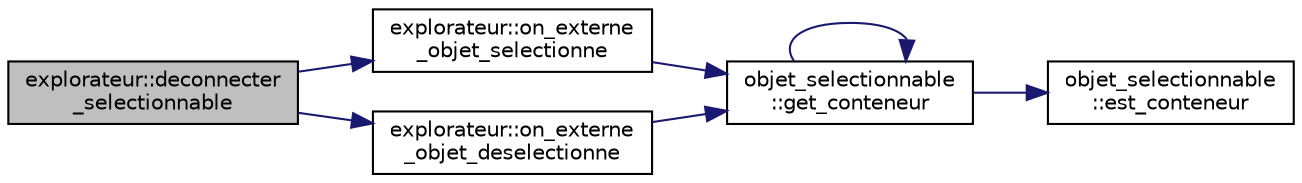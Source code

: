 digraph "explorateur::deconnecter_selectionnable"
{
  edge [fontname="Helvetica",fontsize="10",labelfontname="Helvetica",labelfontsize="10"];
  node [fontname="Helvetica",fontsize="10",shape=record];
  rankdir="LR";
  Node592 [label="explorateur::deconnecter\l_selectionnable",height=0.2,width=0.4,color="black", fillcolor="grey75", style="filled", fontcolor="black"];
  Node592 -> Node593 [color="midnightblue",fontsize="10",style="solid",fontname="Helvetica"];
  Node593 [label="explorateur::on_externe\l_objet_selectionne",height=0.2,width=0.4,color="black", fillcolor="white", style="filled",URL="$classexplorateur.html#a0fce137b4ac1ce06dcb7bc9f6a561882"];
  Node593 -> Node594 [color="midnightblue",fontsize="10",style="solid",fontname="Helvetica"];
  Node594 [label="objet_selectionnable\l::get_conteneur",height=0.2,width=0.4,color="black", fillcolor="white", style="filled",URL="$classobjet__selectionnable.html#ab809d020155b7fec48ff3adbe15c9b65"];
  Node594 -> Node595 [color="midnightblue",fontsize="10",style="solid",fontname="Helvetica"];
  Node595 [label="objet_selectionnable\l::est_conteneur",height=0.2,width=0.4,color="black", fillcolor="white", style="filled",URL="$classobjet__selectionnable.html#a2c6b5b342b5f3a9f48893f793f935e0f"];
  Node594 -> Node594 [color="midnightblue",fontsize="10",style="solid",fontname="Helvetica"];
  Node592 -> Node596 [color="midnightblue",fontsize="10",style="solid",fontname="Helvetica"];
  Node596 [label="explorateur::on_externe\l_objet_deselectionne",height=0.2,width=0.4,color="black", fillcolor="white", style="filled",URL="$classexplorateur.html#a0c03c6386f018765f8392b95b46c19b0"];
  Node596 -> Node594 [color="midnightblue",fontsize="10",style="solid",fontname="Helvetica"];
}
